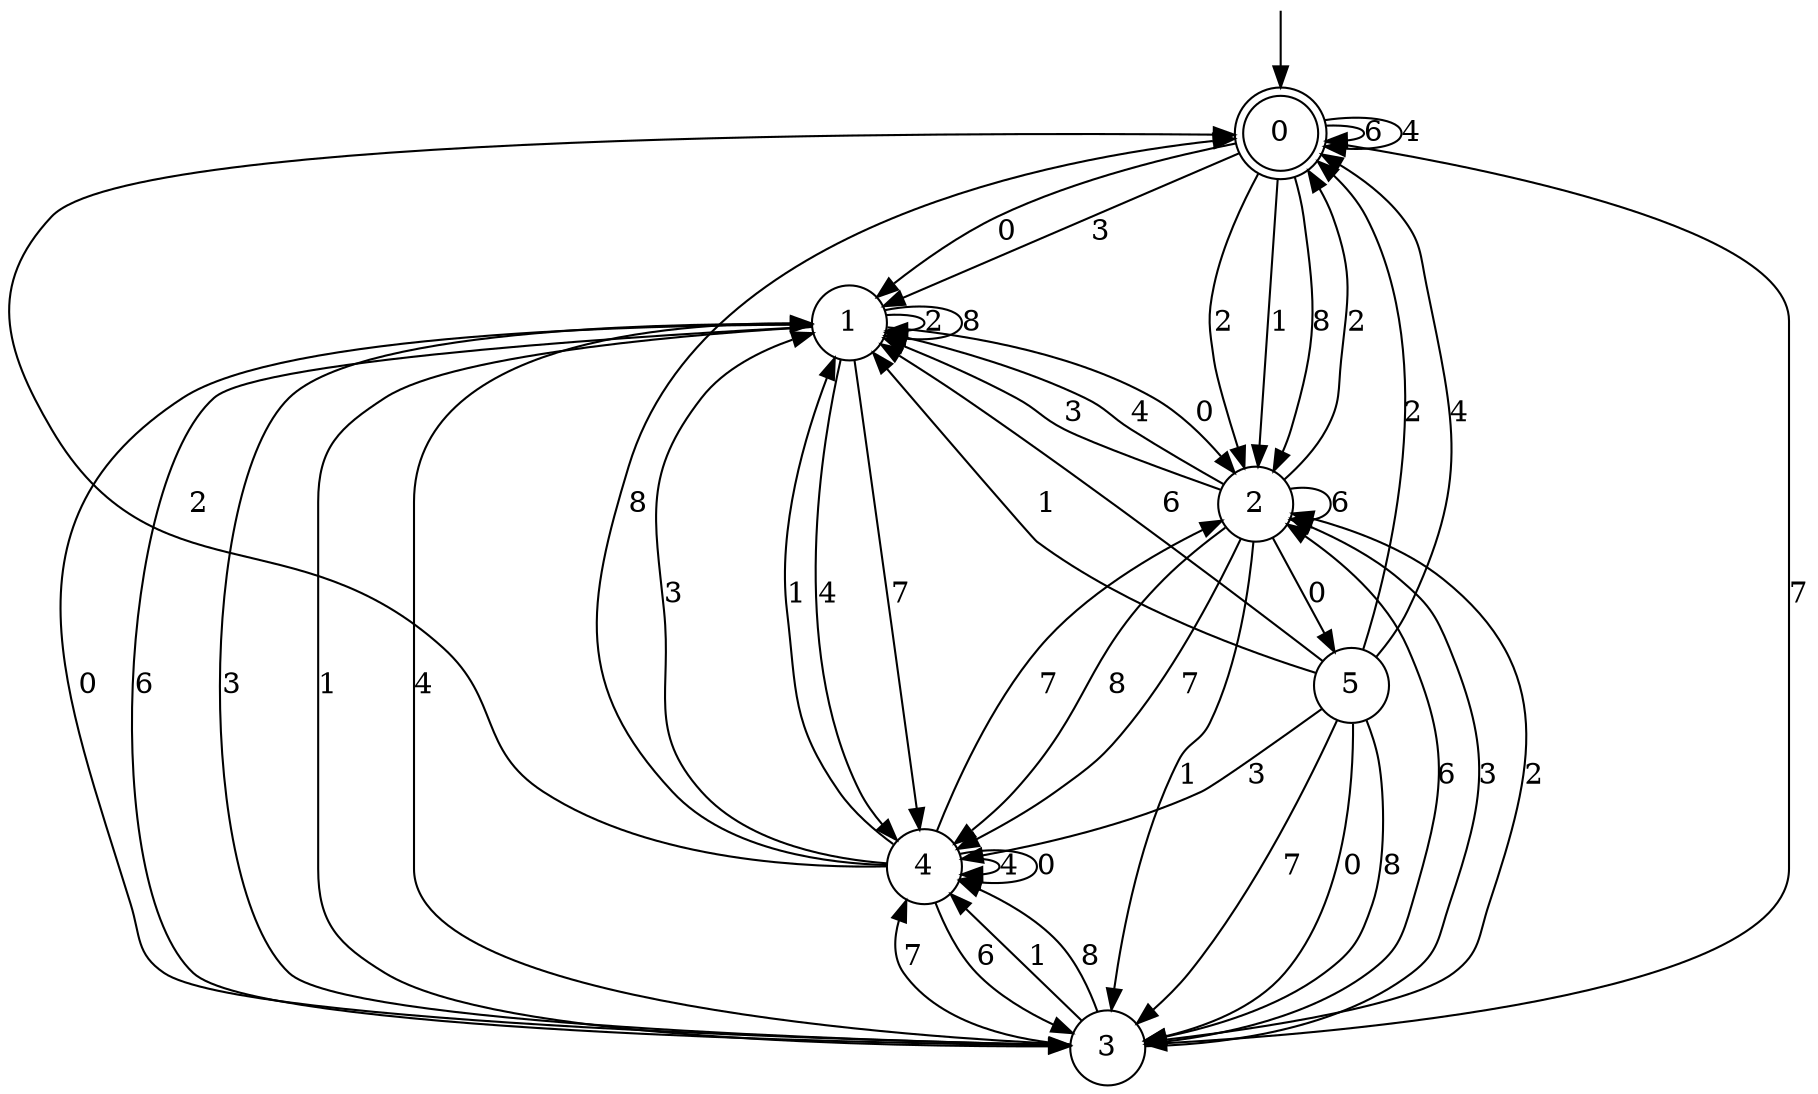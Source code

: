 digraph g {

	s0 [shape="doublecircle" label="0"];
	s1 [shape="circle" label="1"];
	s2 [shape="circle" label="2"];
	s3 [shape="circle" label="3"];
	s4 [shape="circle" label="4"];
	s5 [shape="circle" label="5"];
	s0 -> s0 [label="6"];
	s0 -> s1 [label="3"];
	s0 -> s2 [label="2"];
	s0 -> s2 [label="1"];
	s0 -> s0 [label="4"];
	s0 -> s1 [label="0"];
	s0 -> s2 [label="8"];
	s0 -> s3 [label="7"];
	s1 -> s3 [label="6"];
	s1 -> s3 [label="3"];
	s1 -> s1 [label="2"];
	s1 -> s3 [label="1"];
	s1 -> s4 [label="4"];
	s1 -> s2 [label="0"];
	s1 -> s1 [label="8"];
	s1 -> s4 [label="7"];
	s2 -> s2 [label="6"];
	s2 -> s1 [label="3"];
	s2 -> s0 [label="2"];
	s2 -> s3 [label="1"];
	s2 -> s1 [label="4"];
	s2 -> s5 [label="0"];
	s2 -> s4 [label="8"];
	s2 -> s4 [label="7"];
	s3 -> s2 [label="6"];
	s3 -> s2 [label="3"];
	s3 -> s2 [label="2"];
	s3 -> s4 [label="1"];
	s3 -> s1 [label="4"];
	s3 -> s1 [label="0"];
	s3 -> s4 [label="8"];
	s3 -> s4 [label="7"];
	s4 -> s3 [label="6"];
	s4 -> s1 [label="3"];
	s4 -> s0 [label="2"];
	s4 -> s1 [label="1"];
	s4 -> s4 [label="4"];
	s4 -> s4 [label="0"];
	s4 -> s0 [label="8"];
	s4 -> s2 [label="7"];
	s5 -> s1 [label="6"];
	s5 -> s4 [label="3"];
	s5 -> s0 [label="2"];
	s5 -> s1 [label="1"];
	s5 -> s0 [label="4"];
	s5 -> s3 [label="0"];
	s5 -> s3 [label="8"];
	s5 -> s3 [label="7"];

__start0 [label="" shape="none" width="0" height="0"];
__start0 -> s0;

}
